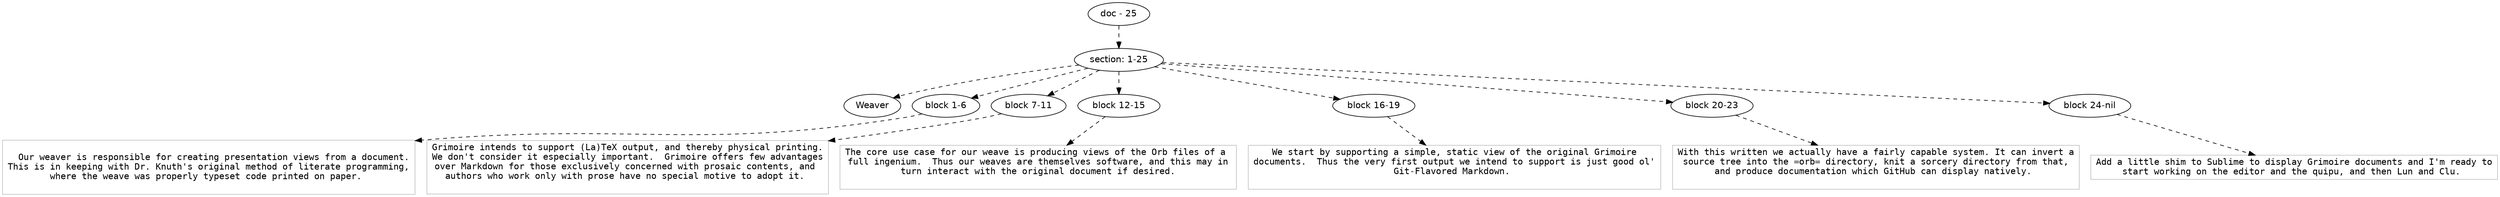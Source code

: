 digraph hierarchy {

node [fontname=Helvetica]
edge [style=dashed]

doc_0 [label="doc - 25"]

doc_0 -> { section_1}
{rank=same; section_1}

section_1 [label="section: 1-25"]

section_1 -> { header_2 block_3 block_4 block_5 block_6 block_7 block_8}
{rank=same; header_2 block_3 block_4 block_5 block_6 block_7 block_8}

header_2 [label="Weaver"]
block_3 [label="block 1-6"]
block_4 [label="block 7-11"]
block_5 [label="block 12-15"]
block_6 [label="block 16-19"]
block_7 [label="block 20-23"]
block_8 [label="block 24-nil"]


block_3 -> leaf_9
leaf_9  [color=Gray,shape=rectangle,fontname=Inconsolata,label="
  Our weaver is responsible for creating presentation views from a document.
This is in keeping with Dr. Knuth's original method of literate programming,
where the weave was properly typeset code printed on paper. 

"]
block_4 -> leaf_10
leaf_10  [color=Gray,shape=rectangle,fontname=Inconsolata,label="Grimoire intends to support (La)TeX output, and thereby physical printing.
We don't consider it especially important.  Grimoire offers few advantages
over Markdown for those exclusively concerned with prosaic contents, and 
authors who work only with prose have no special motive to adopt it. 

"]
block_5 -> leaf_11
leaf_11  [color=Gray,shape=rectangle,fontname=Inconsolata,label="The core use case for our weave is producing views of the Orb files of a 
full ingenium.  Thus our weaves are themselves software, and this may in
turn interact with the original document if desired.

"]
block_6 -> leaf_12
leaf_12  [color=Gray,shape=rectangle,fontname=Inconsolata,label="We start by supporting a simple, static view of the original Grimoire
documents.  Thus the very first output we intend to support is just good ol'
Git-Flavored Markdown. 

"]
block_7 -> leaf_13
leaf_13  [color=Gray,shape=rectangle,fontname=Inconsolata,label="With this written we actually have a fairly capable system. It can invert a
source tree into the =orb= directory, knit a sorcery directory from that,
and produce documentation which GitHub can display natively. 

"]
block_8 -> leaf_14
leaf_14  [color=Gray,shape=rectangle,fontname=Inconsolata,label="Add a little shim to Sublime to display Grimoire documents and I'm ready to
start working on the editor and the quipu, and then Lun and Clu. 
"]
}
